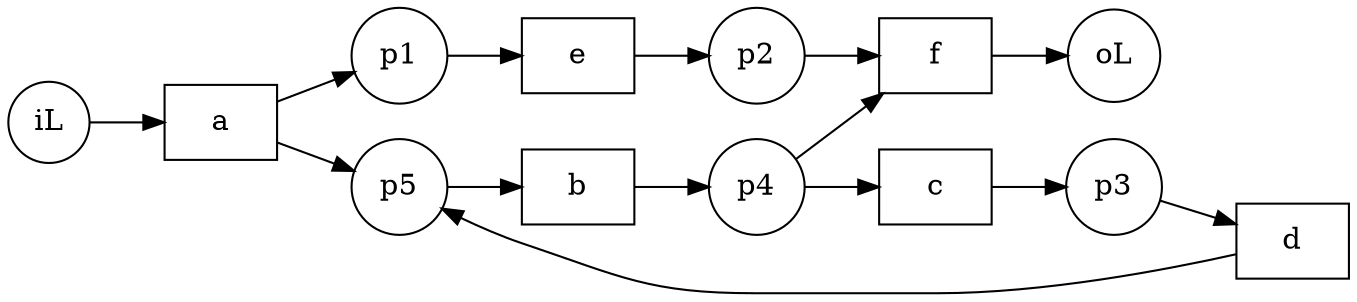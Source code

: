 digraph {
	graph [rankdir=LR]
	a [shape=rect]
	p1 [shape=circle]
	a -> p1
	p1 [shape=circle]
	e [shape=rect]
	p1 -> e
	e [shape=rect]
	p2 [shape=circle]
	e -> p2
	p2 [shape=circle]
	f [shape=rect]
	p2 -> f
	c [shape=rect]
	p3 [shape=circle]
	c -> p3
	p3 [shape=circle]
	d [shape=rect]
	p3 -> d
	b [shape=rect]
	p4 [shape=circle]
	b -> p4
	p4 [shape=circle]
	c [shape=rect]
	p4 -> c
	p4 [shape=circle]
	f [shape=rect]
	p4 -> f
	a [shape=rect]
	p5 [shape=circle]
	a -> p5
	d [shape=rect]
	p5 [shape=circle]
	d -> p5
	p5 [shape=circle]
	b [shape=rect]
	p5 -> b
	iL [shape=circle]
	a [shape=rect]
	iL -> a
	oL [shape=circle]
	f [shape=rect]
	f -> oL
}
